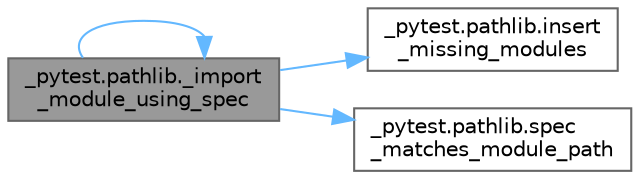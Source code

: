 digraph "_pytest.pathlib._import_module_using_spec"
{
 // LATEX_PDF_SIZE
  bgcolor="transparent";
  edge [fontname=Helvetica,fontsize=10,labelfontname=Helvetica,labelfontsize=10];
  node [fontname=Helvetica,fontsize=10,shape=box,height=0.2,width=0.4];
  rankdir="LR";
  Node1 [id="Node000001",label="_pytest.pathlib._import\l_module_using_spec",height=0.2,width=0.4,color="gray40", fillcolor="grey60", style="filled", fontcolor="black",tooltip=" "];
  Node1 -> Node1 [id="edge1_Node000001_Node000001",color="steelblue1",style="solid",tooltip=" "];
  Node1 -> Node2 [id="edge2_Node000001_Node000002",color="steelblue1",style="solid",tooltip=" "];
  Node2 [id="Node000002",label="_pytest.pathlib.insert\l_missing_modules",height=0.2,width=0.4,color="grey40", fillcolor="white", style="filled",URL="$namespace__pytest_1_1pathlib.html#acda9be6ad7371c8275fd7e08928726c5",tooltip=" "];
  Node1 -> Node3 [id="edge3_Node000001_Node000003",color="steelblue1",style="solid",tooltip=" "];
  Node3 [id="Node000003",label="_pytest.pathlib.spec\l_matches_module_path",height=0.2,width=0.4,color="grey40", fillcolor="white", style="filled",URL="$namespace__pytest_1_1pathlib.html#a500b7dde594bf79fd876fcb912114d9f",tooltip=" "];
}
